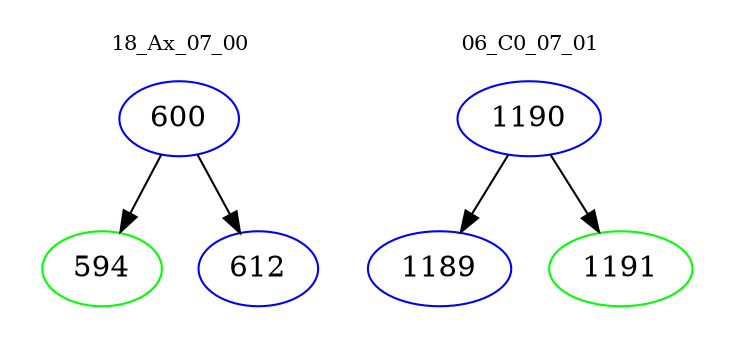 digraph{
subgraph cluster_0 {
color = white
label = "18_Ax_07_00";
fontsize=10;
T0_600 [label="600", color="blue"]
T0_600 -> T0_594 [color="black"]
T0_594 [label="594", color="green"]
T0_600 -> T0_612 [color="black"]
T0_612 [label="612", color="blue"]
}
subgraph cluster_1 {
color = white
label = "06_C0_07_01";
fontsize=10;
T1_1190 [label="1190", color="blue"]
T1_1190 -> T1_1189 [color="black"]
T1_1189 [label="1189", color="blue"]
T1_1190 -> T1_1191 [color="black"]
T1_1191 [label="1191", color="green"]
}
}
